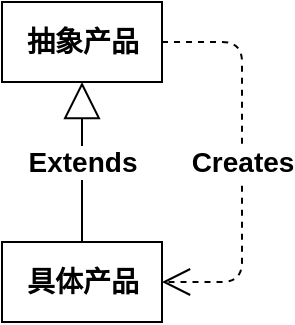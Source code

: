 <mxfile version="14.5.1" type="device"><diagram id="t2zVjcciuUaz4iHSuaN_" name="第 1 页"><mxGraphModel dx="1186" dy="725" grid="1" gridSize="10" guides="1" tooltips="1" connect="1" arrows="1" fold="1" page="1" pageScale="1" pageWidth="827" pageHeight="1169" math="0" shadow="0"><root><mxCell id="0"/><mxCell id="1" parent="0"/><mxCell id="clvivneOawxie6vjZHQx-1" value="&lt;font style=&quot;font-size: 14px&quot;&gt;&lt;b&gt;抽象产品&lt;/b&gt;&lt;/font&gt;" style="html=1;" vertex="1" parent="1"><mxGeometry x="40" y="40" width="80" height="40" as="geometry"/></mxCell><mxCell id="clvivneOawxie6vjZHQx-2" value="&lt;font style=&quot;font-size: 14px&quot;&gt;&lt;b&gt;具体产品&lt;/b&gt;&lt;/font&gt;" style="html=1;" vertex="1" parent="1"><mxGeometry x="40" y="160" width="80" height="40" as="geometry"/></mxCell><mxCell id="clvivneOawxie6vjZHQx-3" value="&lt;font style=&quot;font-size: 14px&quot;&gt;&lt;b&gt;Extends&lt;/b&gt;&lt;/font&gt;" style="endArrow=block;endSize=16;endFill=0;html=1;entryX=0.5;entryY=1;entryDx=0;entryDy=0;exitX=0.5;exitY=0;exitDx=0;exitDy=0;" edge="1" parent="1" source="clvivneOawxie6vjZHQx-2" target="clvivneOawxie6vjZHQx-1"><mxGeometry width="160" relative="1" as="geometry"><mxPoint x="110" y="200" as="sourcePoint"/><mxPoint x="270" y="200" as="targetPoint"/></mxGeometry></mxCell><mxCell id="clvivneOawxie6vjZHQx-4" value="&lt;font style=&quot;font-size: 14px&quot;&gt;&lt;b&gt;Creates&lt;/b&gt;&lt;/font&gt;" style="endArrow=open;endSize=12;dashed=1;html=1;exitX=1;exitY=0.5;exitDx=0;exitDy=0;entryX=1;entryY=0.5;entryDx=0;entryDy=0;" edge="1" parent="1" source="clvivneOawxie6vjZHQx-1" target="clvivneOawxie6vjZHQx-2"><mxGeometry width="160" relative="1" as="geometry"><mxPoint x="190" y="90" as="sourcePoint"/><mxPoint x="350" y="90" as="targetPoint"/><Array as="points"><mxPoint x="160" y="60"/><mxPoint x="160" y="180"/></Array></mxGeometry></mxCell></root></mxGraphModel></diagram></mxfile>